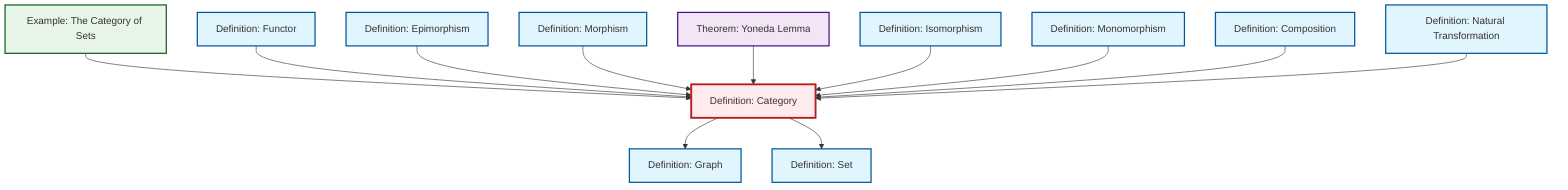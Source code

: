 graph TD
    classDef definition fill:#e1f5fe,stroke:#01579b,stroke-width:2px
    classDef theorem fill:#f3e5f5,stroke:#4a148c,stroke-width:2px
    classDef axiom fill:#fff3e0,stroke:#e65100,stroke-width:2px
    classDef example fill:#e8f5e9,stroke:#1b5e20,stroke-width:2px
    classDef current fill:#ffebee,stroke:#b71c1c,stroke-width:3px
    def-isomorphism["Definition: Isomorphism"]:::definition
    def-graph["Definition: Graph"]:::definition
    def-functor["Definition: Functor"]:::definition
    def-category["Definition: Category"]:::definition
    def-morphism["Definition: Morphism"]:::definition
    def-composition["Definition: Composition"]:::definition
    ex-set-category["Example: The Category of Sets"]:::example
    def-set["Definition: Set"]:::definition
    def-natural-transformation["Definition: Natural Transformation"]:::definition
    def-epimorphism["Definition: Epimorphism"]:::definition
    def-monomorphism["Definition: Monomorphism"]:::definition
    thm-yoneda["Theorem: Yoneda Lemma"]:::theorem
    ex-set-category --> def-category
    def-category --> def-graph
    def-functor --> def-category
    def-epimorphism --> def-category
    def-category --> def-set
    def-morphism --> def-category
    thm-yoneda --> def-category
    def-isomorphism --> def-category
    def-monomorphism --> def-category
    def-composition --> def-category
    def-natural-transformation --> def-category
    class def-category current